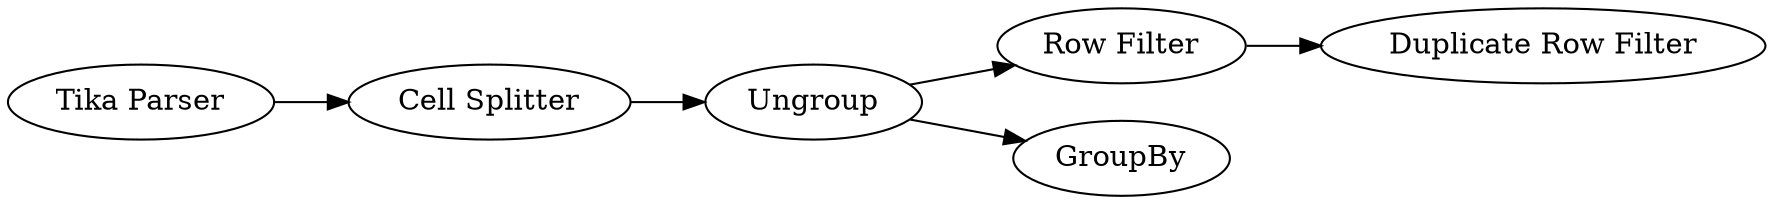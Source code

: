digraph {
	1 -> 8
	8 -> 9
	9 -> 13
	9 -> 15
	13 -> 12
	13 [label="Row Filter"]
	1 [label="Tika Parser"]
	9 [label=Ungroup]
	8 [label="Cell Splitter"]
	15 [label=GroupBy]
	12 [label="Duplicate Row Filter"]
	rankdir=LR
}
